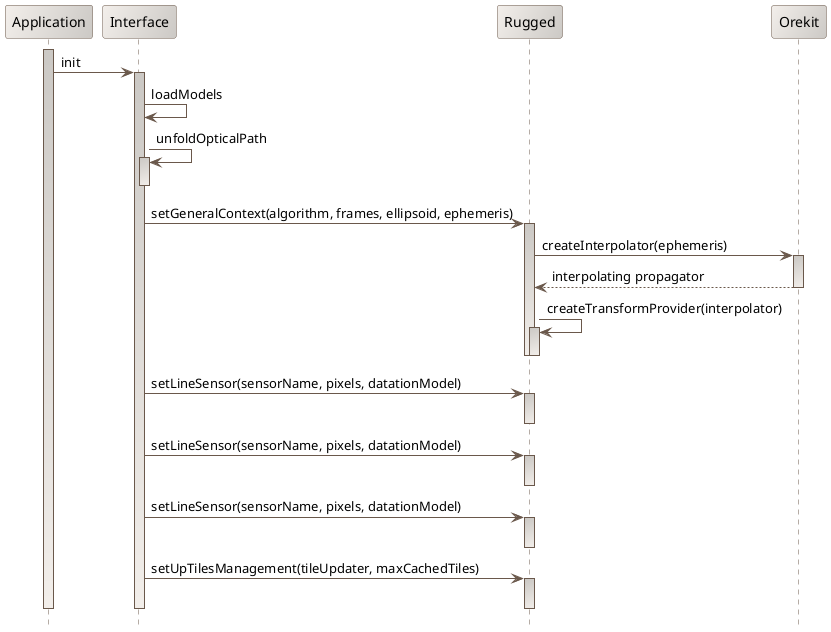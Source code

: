 ' Copyright 2013-2014 CS Systèmes d'Information
' Licensed to CS Systèmes d'Information (CS) under one or more
' contributor license agreements.  See the NOTICE file distributed with
' this work for additional information regarding copyright ownership.
' CS licenses this file to You under the Apache License, Version 2.0
' (the "License"); you may not use this file except in compliance with
' the License.  You may obtain a copy of the License at
'
'   http://www.apache.org/licenses/LICENSE-2.0
'
' Unless required by applicable law or agreed to in writing, software
' distributed under the License is distributed on an "AS IS" BASIS,
' WITHOUT WARRANTIES OR CONDITIONS OF ANY KIND, either express or implied.
' See the License for the specific language governing permissions and
' limitations under the License.

@startuml

  skinparam svek                                true
  skinparam NoteBackgroundColor                 #F3EFEB
  skinparam NoteBorderColor                     #691616
  skinparam NoteFontColor                       #691616
  skinparam SequenceActorBorderColor            #6A584B
  skinparam SequenceParticipantBackgroundColor  #F3EFEB/CCC9C5
  skinparam SequenceParticipantBorderColor      #6A584B
  skinparam SequenceLifeLineBackgroundColor     #CCC9C5/F3EFEB
  skinparam SequenceLifeLineBorderColor         #6A584B
  skinparam SequenceArrowColor                  #6A584B
  skinparam SequenceBorderColor                 #6A584B
  skinparam SequenceFontSize                    11

  hide footbox

  participant "Application" as A
  participant "Interface" as I
  participant "Rugged" as R
  participant "Orekit" as O

  activate A
    A -> I : init
    activate I
      I -> I : loadModels
      I -> I : unfoldOpticalPath
      activate I
      deactivate I
      I -> R : setGeneralContext(algorithm, frames, ellipsoid, ephemeris)
      activate R
        R -> O : createInterpolator(ephemeris)
        activate O
          O --> R : interpolating propagator
        deactivate O
        R -> R : createTransformProvider(interpolator)
        activate R
         deactivate R
      deactivate R
      I -> R : setLineSensor(sensorName, pixels, datationModel)
      activate R
      deactivate R
      I -> R : setLineSensor(sensorName, pixels, datationModel)
      activate R
      deactivate R
      I -> R : setLineSensor(sensorName, pixels, datationModel)
      activate R
      deactivate R
      I -> R : setUpTilesManagement(tileUpdater, maxCachedTiles)
      activate R
      deactivate R
    deactivate I
  deactivate A

@enduml
